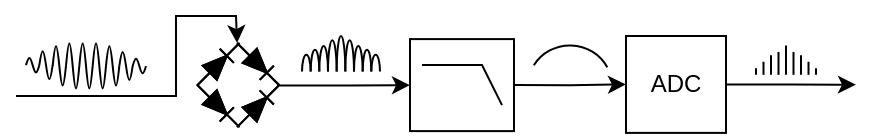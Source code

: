 <mxfile version="24.8.4">
  <diagram name="Page-1" id="lRLX7UxQl2wDHt7ixQOd">
    <mxGraphModel dx="568" dy="313" grid="1" gridSize="5" guides="1" tooltips="1" connect="1" arrows="1" fold="1" page="1" pageScale="1" pageWidth="850" pageHeight="1100" math="0" shadow="0">
      <root>
        <mxCell id="0" />
        <mxCell id="1" parent="0" />
        <mxCell id="7_EhsiostT1jYzZXFpO0-17" value="" style="group" parent="1" vertex="1" connectable="0">
          <mxGeometry x="165" y="350" width="60" height="30" as="geometry" />
        </mxCell>
        <mxCell id="7_EhsiostT1jYzZXFpO0-2" value="" style="pointerEvents=1;verticalLabelPosition=bottom;shadow=0;dashed=0;align=center;html=1;verticalAlign=top;shape=mxgraph.electrical.waveforms.sine_wave;" parent="7_EhsiostT1jYzZXFpO0-17" vertex="1">
          <mxGeometry y="9.72" width="6.667" height="9.72" as="geometry" />
        </mxCell>
        <mxCell id="7_EhsiostT1jYzZXFpO0-3" value="" style="pointerEvents=1;verticalLabelPosition=bottom;shadow=0;dashed=0;align=center;html=1;verticalAlign=top;shape=mxgraph.electrical.waveforms.sine_wave;" parent="7_EhsiostT1jYzZXFpO0-17" vertex="1">
          <mxGeometry x="6.667" y="5.22" width="6.667" height="18.73" as="geometry" />
        </mxCell>
        <mxCell id="7_EhsiostT1jYzZXFpO0-6" value="" style="pointerEvents=1;verticalLabelPosition=bottom;shadow=0;dashed=0;align=center;html=1;verticalAlign=top;shape=mxgraph.electrical.waveforms.sine_wave;" parent="7_EhsiostT1jYzZXFpO0-17" vertex="1">
          <mxGeometry x="13.333" y="1.874" width="6.667" height="26.245" as="geometry" />
        </mxCell>
        <mxCell id="7_EhsiostT1jYzZXFpO0-7" value="" style="pointerEvents=1;verticalLabelPosition=bottom;shadow=0;dashed=0;align=center;html=1;verticalAlign=top;shape=mxgraph.electrical.waveforms.sine_wave;" parent="7_EhsiostT1jYzZXFpO0-17" vertex="1">
          <mxGeometry x="20" width="6.667" height="30.0" as="geometry" />
        </mxCell>
        <mxCell id="7_EhsiostT1jYzZXFpO0-9" value="" style="pointerEvents=1;verticalLabelPosition=bottom;shadow=0;dashed=0;align=center;html=1;verticalAlign=top;shape=mxgraph.electrical.waveforms.sine_wave;" parent="7_EhsiostT1jYzZXFpO0-17" vertex="1">
          <mxGeometry x="40" y="1.874" width="6.667" height="26.245" as="geometry" />
        </mxCell>
        <mxCell id="7_EhsiostT1jYzZXFpO0-12" value="" style="pointerEvents=1;verticalLabelPosition=bottom;shadow=0;dashed=0;align=center;html=1;verticalAlign=top;shape=mxgraph.electrical.waveforms.sine_wave;" parent="7_EhsiostT1jYzZXFpO0-17" vertex="1">
          <mxGeometry x="26.667" width="6.667" height="30.0" as="geometry" />
        </mxCell>
        <mxCell id="7_EhsiostT1jYzZXFpO0-14" value="" style="pointerEvents=1;verticalLabelPosition=bottom;shadow=0;dashed=0;align=center;html=1;verticalAlign=top;shape=mxgraph.electrical.waveforms.sine_wave;" parent="7_EhsiostT1jYzZXFpO0-17" vertex="1">
          <mxGeometry x="33.333" width="6.667" height="30.0" as="geometry" />
        </mxCell>
        <mxCell id="7_EhsiostT1jYzZXFpO0-15" value="" style="pointerEvents=1;verticalLabelPosition=bottom;shadow=0;dashed=0;align=center;html=1;verticalAlign=top;shape=mxgraph.electrical.waveforms.sine_wave;" parent="7_EhsiostT1jYzZXFpO0-17" vertex="1">
          <mxGeometry x="46.667" y="5.635" width="6.667" height="18.73" as="geometry" />
        </mxCell>
        <mxCell id="7_EhsiostT1jYzZXFpO0-16" value="" style="pointerEvents=1;verticalLabelPosition=bottom;shadow=0;dashed=0;align=center;html=1;verticalAlign=top;shape=mxgraph.electrical.waveforms.sine_wave;" parent="7_EhsiostT1jYzZXFpO0-17" vertex="1">
          <mxGeometry x="53.333" y="10.14" width="6.667" height="9.72" as="geometry" />
        </mxCell>
        <mxCell id="7_EhsiostT1jYzZXFpO0-26" value="" style="endArrow=classic;html=1;rounded=0;entryX=0;entryY=0.5;entryDx=0;entryDy=0;entryPerimeter=0;" parent="1" target="7_EhsiostT1jYzZXFpO0-24" edge="1">
          <mxGeometry width="50" height="50" relative="1" as="geometry">
            <mxPoint x="160" y="380" as="sourcePoint" />
            <mxPoint x="190" y="390" as="targetPoint" />
            <Array as="points">
              <mxPoint x="240" y="380" />
              <mxPoint x="240" y="340" />
              <mxPoint x="270" y="340" />
            </Array>
          </mxGeometry>
        </mxCell>
        <mxCell id="7_EhsiostT1jYzZXFpO0-27" value="" style="group" parent="1" vertex="1" connectable="0">
          <mxGeometry x="246.998" y="349.998" width="171.002" height="50" as="geometry" />
        </mxCell>
        <mxCell id="7_EhsiostT1jYzZXFpO0-19" value="" style="pointerEvents=1;fillColor=strokeColor;verticalLabelPosition=bottom;shadow=0;dashed=0;align=center;html=1;verticalAlign=top;shape=mxgraph.electrical.diodes.diode;rotation=-45;" parent="7_EhsiostT1jYzZXFpO0-27" vertex="1">
          <mxGeometry x="-0.858" y="9.142" width="30" height="10" as="geometry" />
        </mxCell>
        <mxCell id="7_EhsiostT1jYzZXFpO0-20" value="" style="pointerEvents=1;fillColor=strokeColor;verticalLabelPosition=bottom;shadow=0;dashed=0;align=center;html=1;verticalAlign=top;shape=mxgraph.electrical.diodes.diode;rotation=-45;" parent="7_EhsiostT1jYzZXFpO0-27" vertex="1">
          <mxGeometry x="19.142" y="29.962" width="30" height="10" as="geometry" />
        </mxCell>
        <mxCell id="7_EhsiostT1jYzZXFpO0-21" value="" style="pointerEvents=1;fillColor=strokeColor;verticalLabelPosition=bottom;shadow=0;dashed=0;align=center;html=1;verticalAlign=top;shape=mxgraph.electrical.diodes.diode;rotation=45;" parent="7_EhsiostT1jYzZXFpO0-27" vertex="1">
          <mxGeometry x="-0.858" y="29.962" width="30" height="10" as="geometry" />
        </mxCell>
        <mxCell id="7_EhsiostT1jYzZXFpO0-33" style="edgeStyle=orthogonalEdgeStyle;rounded=0;orthogonalLoop=1;jettySize=auto;html=1;exitX=1;exitY=0.5;exitDx=0;exitDy=0;exitPerimeter=0;" parent="7_EhsiostT1jYzZXFpO0-27" source="7_EhsiostT1jYzZXFpO0-46" edge="1">
          <mxGeometry relative="1" as="geometry">
            <mxPoint x="153.002" y="24.767" as="targetPoint" />
          </mxGeometry>
        </mxCell>
        <mxCell id="7_EhsiostT1jYzZXFpO0-24" value="" style="pointerEvents=1;fillColor=strokeColor;verticalLabelPosition=bottom;shadow=0;dashed=0;align=center;html=1;verticalAlign=top;shape=mxgraph.electrical.diodes.diode;rotation=45;" parent="7_EhsiostT1jYzZXFpO0-27" vertex="1">
          <mxGeometry x="19.142" y="9.142" width="30" height="10" as="geometry" />
        </mxCell>
        <mxCell id="7_EhsiostT1jYzZXFpO0-28" value="" style="group" parent="7_EhsiostT1jYzZXFpO0-27" vertex="1" connectable="0">
          <mxGeometry width="48.284" height="49.104" as="geometry" />
        </mxCell>
        <mxCell id="7_EhsiostT1jYzZXFpO0-29" value="" style="pointerEvents=1;fillColor=strokeColor;verticalLabelPosition=bottom;shadow=0;dashed=0;align=center;html=1;verticalAlign=top;shape=mxgraph.electrical.diodes.diode;rotation=-45;" parent="7_EhsiostT1jYzZXFpO0-28" vertex="1">
          <mxGeometry x="-0.858" y="9.142" width="30" height="10" as="geometry" />
        </mxCell>
        <mxCell id="7_EhsiostT1jYzZXFpO0-30" value="" style="pointerEvents=1;fillColor=strokeColor;verticalLabelPosition=bottom;shadow=0;dashed=0;align=center;html=1;verticalAlign=top;shape=mxgraph.electrical.diodes.diode;rotation=-45;" parent="7_EhsiostT1jYzZXFpO0-28" vertex="1">
          <mxGeometry x="19.142" y="29.962" width="30" height="10" as="geometry" />
        </mxCell>
        <mxCell id="7_EhsiostT1jYzZXFpO0-31" value="" style="pointerEvents=1;fillColor=strokeColor;verticalLabelPosition=bottom;shadow=0;dashed=0;align=center;html=1;verticalAlign=top;shape=mxgraph.electrical.diodes.diode;rotation=45;" parent="7_EhsiostT1jYzZXFpO0-28" vertex="1">
          <mxGeometry x="-0.858" y="29.962" width="30" height="10" as="geometry" />
        </mxCell>
        <mxCell id="7_EhsiostT1jYzZXFpO0-32" value="" style="pointerEvents=1;fillColor=strokeColor;verticalLabelPosition=bottom;shadow=0;dashed=0;align=center;html=1;verticalAlign=top;shape=mxgraph.electrical.diodes.diode;rotation=45;" parent="7_EhsiostT1jYzZXFpO0-28" vertex="1">
          <mxGeometry x="19.142" y="9.142" width="30" height="10" as="geometry" />
        </mxCell>
        <mxCell id="7_EhsiostT1jYzZXFpO0-46" value="" style="verticalLabelPosition=bottom;shadow=0;dashed=0;align=center;html=1;verticalAlign=top;shape=mxgraph.electrical.logic_gates.lowpass_filter;" parent="7_EhsiostT1jYzZXFpO0-27" vertex="1">
          <mxGeometry x="110.002" y="1.552" width="52" height="46" as="geometry" />
        </mxCell>
        <mxCell id="7_EhsiostT1jYzZXFpO0-49" value="" style="edgeStyle=orthogonalEdgeStyle;rounded=0;orthogonalLoop=1;jettySize=auto;html=1;exitX=1;exitY=0.5;exitDx=0;exitDy=0;exitPerimeter=0;" parent="7_EhsiostT1jYzZXFpO0-27" source="7_EhsiostT1jYzZXFpO0-24" target="7_EhsiostT1jYzZXFpO0-46" edge="1">
          <mxGeometry relative="1" as="geometry">
            <mxPoint x="400" y="374.765" as="targetPoint" />
            <mxPoint x="291.998" y="374.998" as="sourcePoint" />
          </mxGeometry>
        </mxCell>
        <mxCell id="7_EhsiostT1jYzZXFpO0-45" value="" style="group" parent="1" vertex="1" connectable="0">
          <mxGeometry x="303" y="350" width="39" height="35.57" as="geometry" />
        </mxCell>
        <mxCell id="7_EhsiostT1jYzZXFpO0-35" value="" style="verticalLabelPosition=bottom;verticalAlign=top;html=1;shape=mxgraph.basic.arc;startAngle=0.75;endAngle=0.25;" parent="7_EhsiostT1jYzZXFpO0-45" vertex="1">
          <mxGeometry y="9.384" width="4.333" height="16.818" as="geometry" />
        </mxCell>
        <mxCell id="7_EhsiostT1jYzZXFpO0-36" value="" style="verticalLabelPosition=bottom;verticalAlign=top;html=1;shape=mxgraph.basic.arc;startAngle=0.75;endAngle=0.25;" parent="7_EhsiostT1jYzZXFpO0-45" vertex="1">
          <mxGeometry x="4.333" y="6.862" width="4.333" height="21.863" as="geometry" />
        </mxCell>
        <mxCell id="7_EhsiostT1jYzZXFpO0-37" value="" style="verticalLabelPosition=bottom;verticalAlign=top;html=1;shape=mxgraph.basic.arc;startAngle=0.75;endAngle=0.25;" parent="7_EhsiostT1jYzZXFpO0-45" vertex="1">
          <mxGeometry x="8.667" y="4.961" width="4.333" height="25.647" as="geometry" />
        </mxCell>
        <mxCell id="7_EhsiostT1jYzZXFpO0-38" value="" style="verticalLabelPosition=bottom;verticalAlign=top;html=1;shape=mxgraph.basic.arc;startAngle=0.75;endAngle=0.25;" parent="7_EhsiostT1jYzZXFpO0-45" vertex="1">
          <mxGeometry x="13" y="2.136" width="4.333" height="31.315" as="geometry" />
        </mxCell>
        <mxCell id="7_EhsiostT1jYzZXFpO0-39" value="" style="verticalLabelPosition=bottom;verticalAlign=top;html=1;shape=mxgraph.basic.arc;startAngle=0.75;endAngle=0.25;" parent="7_EhsiostT1jYzZXFpO0-45" vertex="1">
          <mxGeometry x="17.333" width="4.333" height="35.57" as="geometry" />
        </mxCell>
        <mxCell id="7_EhsiostT1jYzZXFpO0-40" value="" style="verticalLabelPosition=bottom;verticalAlign=top;html=1;shape=mxgraph.basic.arc;startAngle=0.75;endAngle=0.25;" parent="7_EhsiostT1jYzZXFpO0-45" vertex="1">
          <mxGeometry x="21.667" y="2.119" width="4.333" height="31.315" as="geometry" />
        </mxCell>
        <mxCell id="7_EhsiostT1jYzZXFpO0-42" value="" style="verticalLabelPosition=bottom;verticalAlign=top;html=1;shape=mxgraph.basic.arc;startAngle=0.75;endAngle=0.25;" parent="7_EhsiostT1jYzZXFpO0-45" vertex="1">
          <mxGeometry x="26" y="4.978" width="4.333" height="25.647" as="geometry" />
        </mxCell>
        <mxCell id="7_EhsiostT1jYzZXFpO0-43" value="" style="verticalLabelPosition=bottom;verticalAlign=top;html=1;shape=mxgraph.basic.arc;startAngle=0.75;endAngle=0.25;" parent="7_EhsiostT1jYzZXFpO0-45" vertex="1">
          <mxGeometry x="30.333" y="6.862" width="4.333" height="21.863" as="geometry" />
        </mxCell>
        <mxCell id="7_EhsiostT1jYzZXFpO0-44" value="" style="verticalLabelPosition=bottom;verticalAlign=top;html=1;shape=mxgraph.basic.arc;startAngle=0.75;endAngle=0.25;" parent="7_EhsiostT1jYzZXFpO0-45" vertex="1">
          <mxGeometry x="34.667" y="9.368" width="4.333" height="16.818" as="geometry" />
        </mxCell>
        <mxCell id="7_EhsiostT1jYzZXFpO0-48" value="" style="verticalLabelPosition=bottom;verticalAlign=top;html=1;shape=mxgraph.basic.arc;startAngle=0.835;endAngle=0.174;" parent="1" vertex="1">
          <mxGeometry x="416" y="354.71" width="42" height="40.57" as="geometry" />
        </mxCell>
        <mxCell id="7_EhsiostT1jYzZXFpO0-52" style="edgeStyle=orthogonalEdgeStyle;rounded=0;orthogonalLoop=1;jettySize=auto;html=1;exitX=1;exitY=0.5;exitDx=0;exitDy=0;" parent="1" source="7_EhsiostT1jYzZXFpO0-50" edge="1">
          <mxGeometry relative="1" as="geometry">
            <mxPoint x="580" y="374.356" as="targetPoint" />
          </mxGeometry>
        </mxCell>
        <mxCell id="7_EhsiostT1jYzZXFpO0-50" value="&lt;div&gt;ADC&lt;/div&gt;" style="whiteSpace=wrap;html=1;" parent="1" vertex="1">
          <mxGeometry x="464.998" y="349.998" width="50" height="48.45" as="geometry" />
        </mxCell>
        <mxCell id="7_EhsiostT1jYzZXFpO0-51" style="edgeStyle=orthogonalEdgeStyle;rounded=0;orthogonalLoop=1;jettySize=auto;html=1;exitX=1;exitY=0.5;exitDx=0;exitDy=0;exitPerimeter=0;entryX=0;entryY=0.5;entryDx=0;entryDy=0;" parent="1" source="7_EhsiostT1jYzZXFpO0-46" target="7_EhsiostT1jYzZXFpO0-50" edge="1">
          <mxGeometry relative="1" as="geometry" />
        </mxCell>
        <mxCell id="KaHT92Sspgru824ZL8zY-11" value="" style="group" vertex="1" connectable="0" parent="1">
          <mxGeometry x="530" y="354.71" width="30" height="14.71" as="geometry" />
        </mxCell>
        <mxCell id="KaHT92Sspgru824ZL8zY-2" value="" style="endArrow=none;html=1;rounded=0;" edge="1" parent="KaHT92Sspgru824ZL8zY-11">
          <mxGeometry width="50" height="50" relative="1" as="geometry">
            <mxPoint y="14.71" as="sourcePoint" />
            <mxPoint y="11.441" as="targetPoint" />
          </mxGeometry>
        </mxCell>
        <mxCell id="KaHT92Sspgru824ZL8zY-3" value="" style="endArrow=none;html=1;rounded=0;" edge="1" parent="KaHT92Sspgru824ZL8zY-11">
          <mxGeometry width="50" height="50" relative="1" as="geometry">
            <mxPoint x="3.75" y="14.71" as="sourcePoint" />
            <mxPoint x="3.75" y="8.172" as="targetPoint" />
          </mxGeometry>
        </mxCell>
        <mxCell id="KaHT92Sspgru824ZL8zY-4" value="" style="endArrow=none;html=1;rounded=0;" edge="1" parent="KaHT92Sspgru824ZL8zY-11">
          <mxGeometry width="50" height="50" relative="1" as="geometry">
            <mxPoint x="7.5" y="14.71" as="sourcePoint" />
            <mxPoint x="7.5" y="4.903" as="targetPoint" />
          </mxGeometry>
        </mxCell>
        <mxCell id="KaHT92Sspgru824ZL8zY-5" value="" style="endArrow=none;html=1;rounded=0;" edge="1" parent="KaHT92Sspgru824ZL8zY-11">
          <mxGeometry width="50" height="50" relative="1" as="geometry">
            <mxPoint x="11.25" y="14.71" as="sourcePoint" />
            <mxPoint x="11.25" y="3.269" as="targetPoint" />
          </mxGeometry>
        </mxCell>
        <mxCell id="KaHT92Sspgru824ZL8zY-6" value="" style="endArrow=none;html=1;rounded=0;" edge="1" parent="KaHT92Sspgru824ZL8zY-11">
          <mxGeometry width="50" height="50" relative="1" as="geometry">
            <mxPoint x="15" y="14.71" as="sourcePoint" />
            <mxPoint x="15" as="targetPoint" />
          </mxGeometry>
        </mxCell>
        <mxCell id="KaHT92Sspgru824ZL8zY-7" value="" style="endArrow=none;html=1;rounded=0;" edge="1" parent="KaHT92Sspgru824ZL8zY-11">
          <mxGeometry width="50" height="50" relative="1" as="geometry">
            <mxPoint x="18.75" y="14.71" as="sourcePoint" />
            <mxPoint x="18.75" y="3.269" as="targetPoint" />
          </mxGeometry>
        </mxCell>
        <mxCell id="KaHT92Sspgru824ZL8zY-8" value="" style="endArrow=none;html=1;rounded=0;" edge="1" parent="KaHT92Sspgru824ZL8zY-11">
          <mxGeometry width="50" height="50" relative="1" as="geometry">
            <mxPoint x="22.5" y="14.71" as="sourcePoint" />
            <mxPoint x="22.5" y="4.903" as="targetPoint" />
          </mxGeometry>
        </mxCell>
        <mxCell id="KaHT92Sspgru824ZL8zY-9" value="" style="endArrow=none;html=1;rounded=0;" edge="1" parent="KaHT92Sspgru824ZL8zY-11">
          <mxGeometry width="50" height="50" relative="1" as="geometry">
            <mxPoint x="26.25" y="14.71" as="sourcePoint" />
            <mxPoint x="26.25" y="8.172" as="targetPoint" />
          </mxGeometry>
        </mxCell>
        <mxCell id="KaHT92Sspgru824ZL8zY-10" value="" style="endArrow=none;html=1;rounded=0;" edge="1" parent="KaHT92Sspgru824ZL8zY-11">
          <mxGeometry width="50" height="50" relative="1" as="geometry">
            <mxPoint x="30" y="14.71" as="sourcePoint" />
            <mxPoint x="30" y="11.441" as="targetPoint" />
          </mxGeometry>
        </mxCell>
      </root>
    </mxGraphModel>
  </diagram>
</mxfile>
